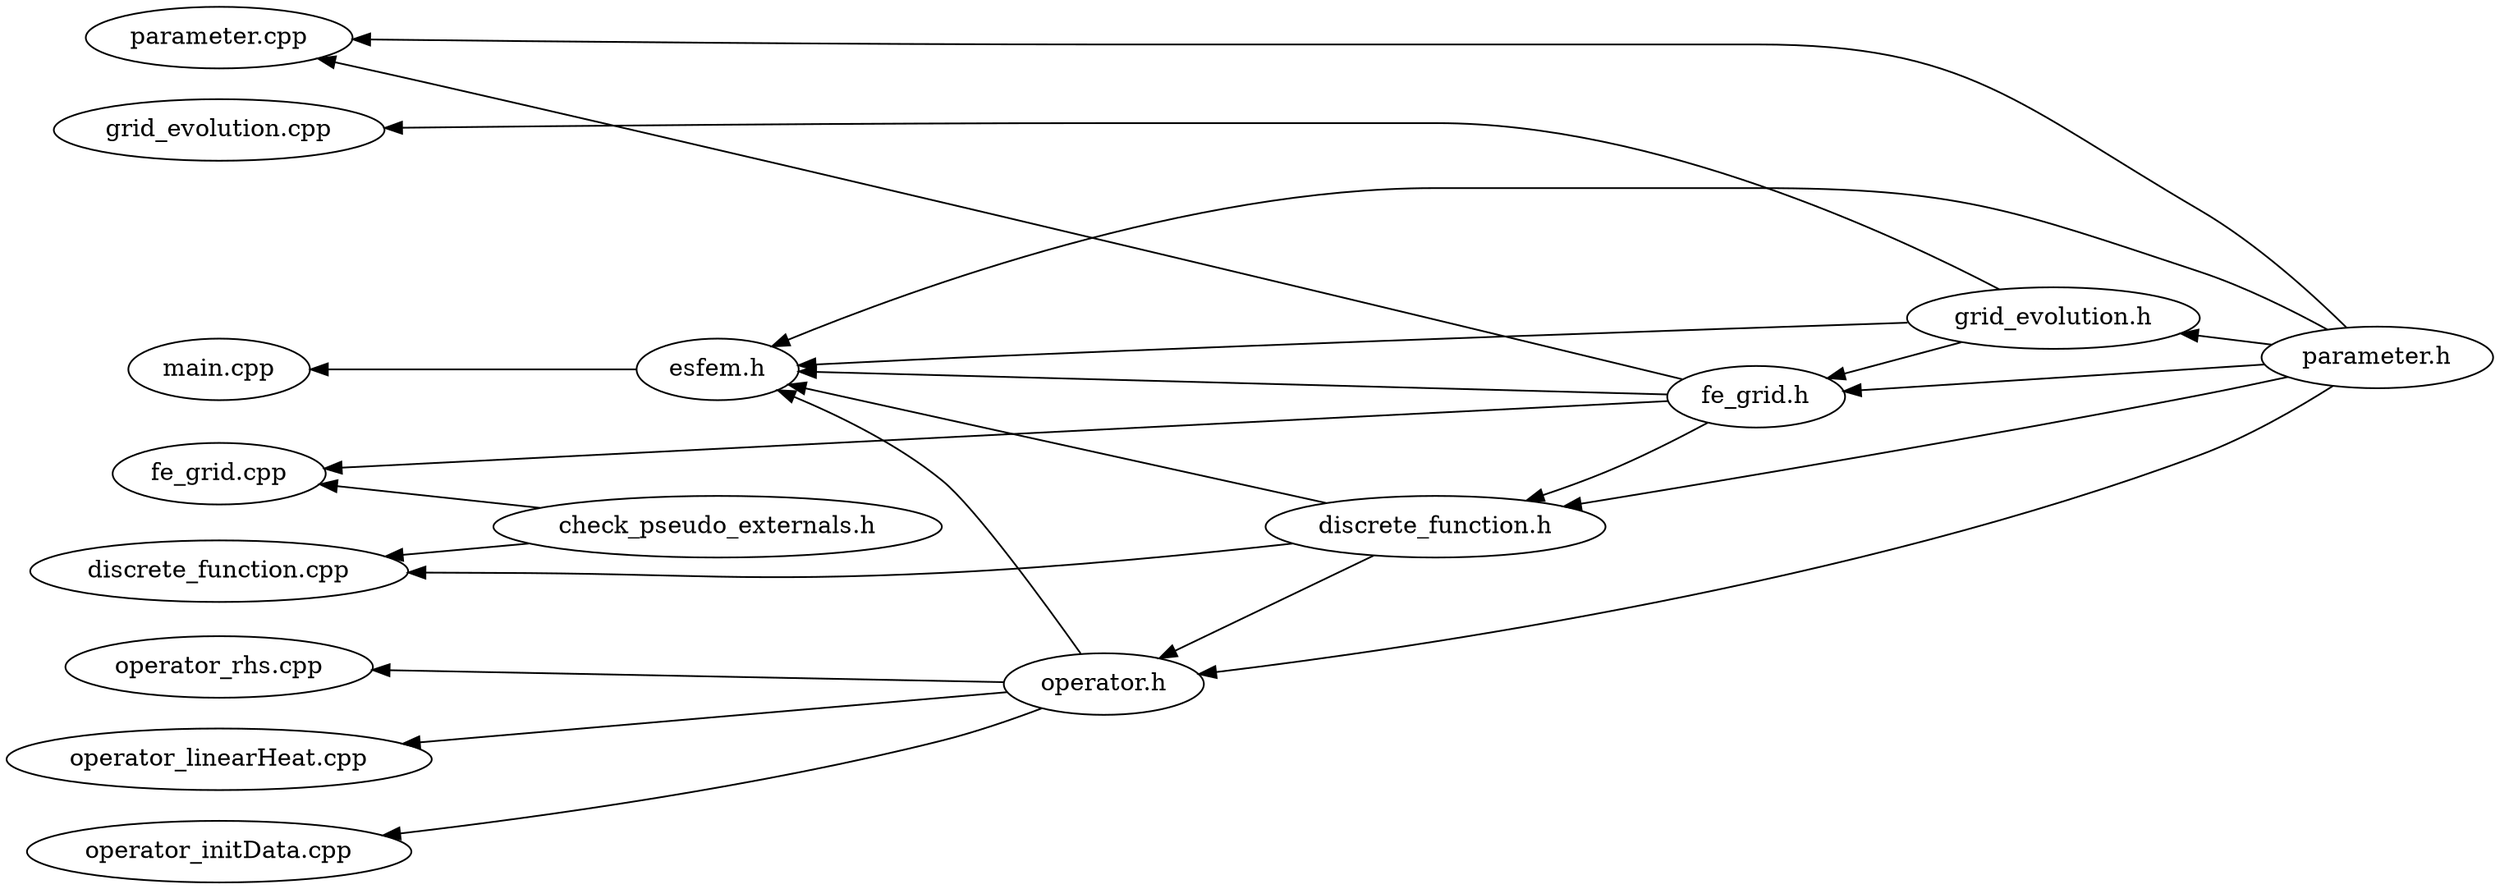 digraph dependencies {
  rankdir=RL;
  
  "esfem.h" -> "main.cpp";
  
  "parameter.h" -> "esfem.h" ;
  "grid_evolution.h" -> "esfem.h";
  "fe_grid.h" -> "esfem.h";
  "discrete_function.h" -> "esfem.h";
  "operator.h" -> "esfem.h";

  "parameter.h" -> "parameter.cpp";
  "fe_grid.h" -> "parameter.cpp";
  
  "parameter.h" -> "grid_evolution.h";

  "grid_evolution.h" -> "grid_evolution.cpp";

  "parameter.h" -> "fe_grid.h";
  "grid_evolution.h" -> "fe_grid.h";

  "fe_grid.h" -> "fe_grid.cpp";
  "check_pseudo_externals.h" -> "fe_grid.cpp";

  "parameter.h" -> "discrete_function.h";
  "fe_grid.h" -> "discrete_function.h";

  "discrete_function.h" -> "discrete_function.cpp";
  "check_pseudo_externals.h" -> "discrete_function.cpp";

  "discrete_function.h" -> "operator.h";
  "parameter.h" -> "operator.h";

  "operator.h" -> "operator_initData.cpp";

  "operator.h" -> "operator_rhs.cpp";

  "operator.h" -> "operator_linearHeat.cpp";

  {rank=same;
  "main.cpp" "parameter.cpp" "grid_evolution.cpp" "fe_grid.cpp"
  "discrete_function.cpp" "operator_initData.cpp" "operator_rhs.cpp"
  "operator_linearHeat.cpp"}
}
